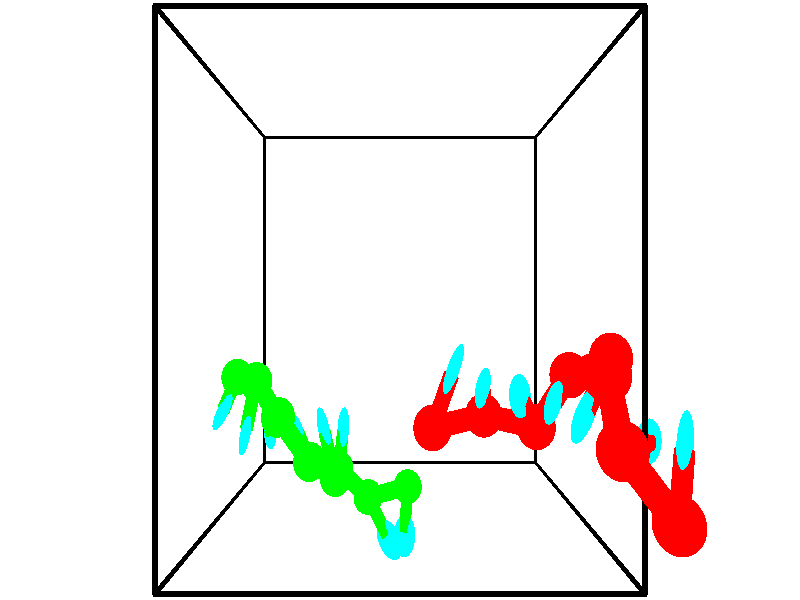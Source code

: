 // switches for output
#declare DRAW_BASES = 1; // possible values are 0, 1; only relevant for DNA ribbons
#declare DRAW_BASES_TYPE = 3; // possible values are 1, 2, 3; only relevant for DNA ribbons
#declare DRAW_FOG = 0; // set to 1 to enable fog

#include "colors.inc"

#include "transforms.inc"
background { rgb <1, 1, 1>}

#default {
   normal{
       ripples 0.25
       frequency 0.20
       turbulence 0.2
       lambda 5
   }
	finish {
		phong 0.1
		phong_size 40.
	}
}

// original window dimensions: 1024x640


// camera settings

camera {
	sky <-0, 1, 0>
	up <-0, 1, 0>
	right 1.6 * <1, 0, 0>
	location <2.5, 2.5, 11.1562>
	look_at <2.5, 2.5, 2.5>
	direction <0, 0, -8.6562>
	angle 67.0682
}


# declare cpy_camera_pos = <2.5, 2.5, 11.1562>;
# if (DRAW_FOG = 1)
fog {
	fog_type 2
	up vnormalize(cpy_camera_pos)
	color rgbt<1,1,1,0.3>
	distance 1e-5
	fog_alt 3e-3
	fog_offset 4
}
# end


// LIGHTS

# declare lum = 6;
global_settings {
	ambient_light rgb lum * <0.05, 0.05, 0.05>
	max_trace_level 15
}# declare cpy_direct_light_amount = 0.25;
light_source
{	1000 * <-1, -1, 1>,
	rgb lum * cpy_direct_light_amount
	parallel
}

light_source
{	1000 * <1, 1, -1>,
	rgb lum * cpy_direct_light_amount
	parallel
}

// strand 0

// nucleotide -1

// particle -1
sphere {
	<5.262299, 0.641332, 5.180376> 0.250000
	pigment { color rgbt <1,0,0,0> }
	no_shadow
}
cylinder {
	<5.370070, 0.993832, 5.025039>,  <5.434732, 1.205331, 4.931837>, 0.100000
	pigment { color rgbt <1,0,0,0> }
	no_shadow
}
cylinder {
	<5.370070, 0.993832, 5.025039>,  <5.262299, 0.641332, 5.180376>, 0.100000
	pigment { color rgbt <1,0,0,0> }
	no_shadow
}

// particle -1
sphere {
	<5.370070, 0.993832, 5.025039> 0.100000
	pigment { color rgbt <1,0,0,0> }
	no_shadow
}
sphere {
	0, 1
	scale<0.080000,0.200000,0.300000>
	matrix <-0.865437, 0.044689, -0.499021,
		-0.422408, 0.470536, 0.774705,
		0.269428, 0.881249, -0.388342,
		5.450898, 1.258206, 4.908536>
	pigment { color rgbt <0,1,1,0> }
	no_shadow
}
cylinder {
	<4.690800, 1.260513, 5.208219>,  <5.262299, 0.641332, 5.180376>, 0.130000
	pigment { color rgbt <1,0,0,0> }
	no_shadow
}

// nucleotide -1

// particle -1
sphere {
	<4.690800, 1.260513, 5.208219> 0.250000
	pigment { color rgbt <1,0,0,0> }
	no_shadow
}
cylinder {
	<4.961855, 1.248398, 4.914310>,  <5.124488, 1.241129, 4.737966>, 0.100000
	pigment { color rgbt <1,0,0,0> }
	no_shadow
}
cylinder {
	<4.961855, 1.248398, 4.914310>,  <4.690800, 1.260513, 5.208219>, 0.100000
	pigment { color rgbt <1,0,0,0> }
	no_shadow
}

// particle -1
sphere {
	<4.961855, 1.248398, 4.914310> 0.100000
	pigment { color rgbt <1,0,0,0> }
	no_shadow
}
sphere {
	0, 1
	scale<0.080000,0.200000,0.300000>
	matrix <-0.734764, -0.069281, -0.674776,
		-0.030468, 0.997137, -0.069202,
		0.677638, -0.030288, -0.734771,
		5.165146, 1.239311, 4.693879>
	pigment { color rgbt <0,1,1,0> }
	no_shadow
}
cylinder {
	<4.710977, 1.832026, 4.715749>,  <4.690800, 1.260513, 5.208219>, 0.130000
	pigment { color rgbt <1,0,0,0> }
	no_shadow
}

// nucleotide -1

// particle -1
sphere {
	<4.710977, 1.832026, 4.715749> 0.250000
	pigment { color rgbt <1,0,0,0> }
	no_shadow
}
cylinder {
	<4.815886, 1.494789, 4.527957>,  <4.878831, 1.292447, 4.415282>, 0.100000
	pigment { color rgbt <1,0,0,0> }
	no_shadow
}
cylinder {
	<4.815886, 1.494789, 4.527957>,  <4.710977, 1.832026, 4.715749>, 0.100000
	pigment { color rgbt <1,0,0,0> }
	no_shadow
}

// particle -1
sphere {
	<4.815886, 1.494789, 4.527957> 0.100000
	pigment { color rgbt <1,0,0,0> }
	no_shadow
}
sphere {
	0, 1
	scale<0.080000,0.200000,0.300000>
	matrix <-0.887376, -0.019543, -0.460632,
		0.379180, 0.537415, -0.753264,
		0.262272, -0.843091, -0.469479,
		4.894567, 1.241862, 4.387113>
	pigment { color rgbt <0,1,1,0> }
	no_shadow
}
cylinder {
	<5.012955, 1.924214, 3.957592>,  <4.710977, 1.832026, 4.715749>, 0.130000
	pigment { color rgbt <1,0,0,0> }
	no_shadow
}

// nucleotide -1

// particle -1
sphere {
	<5.012955, 1.924214, 3.957592> 0.250000
	pigment { color rgbt <1,0,0,0> }
	no_shadow
}
cylinder {
	<4.794039, 1.617443, 4.091635>,  <4.662689, 1.433381, 4.172060>, 0.100000
	pigment { color rgbt <1,0,0,0> }
	no_shadow
}
cylinder {
	<4.794039, 1.617443, 4.091635>,  <5.012955, 1.924214, 3.957592>, 0.100000
	pigment { color rgbt <1,0,0,0> }
	no_shadow
}

// particle -1
sphere {
	<4.794039, 1.617443, 4.091635> 0.100000
	pigment { color rgbt <1,0,0,0> }
	no_shadow
}
sphere {
	0, 1
	scale<0.080000,0.200000,0.300000>
	matrix <-0.715798, 0.221428, -0.662271,
		0.433711, -0.602323, -0.670150,
		-0.547291, -0.766927, 0.335106,
		4.629851, 1.387365, 4.192167>
	pigment { color rgbt <0,1,1,0> }
	no_shadow
}
cylinder {
	<4.698195, 1.687281, 3.319782>,  <5.012955, 1.924214, 3.957592>, 0.130000
	pigment { color rgbt <1,0,0,0> }
	no_shadow
}

// nucleotide -1

// particle -1
sphere {
	<4.698195, 1.687281, 3.319782> 0.250000
	pigment { color rgbt <1,0,0,0> }
	no_shadow
}
cylinder {
	<4.499849, 1.563347, 3.644281>,  <4.380842, 1.488987, 3.838981>, 0.100000
	pigment { color rgbt <1,0,0,0> }
	no_shadow
}
cylinder {
	<4.499849, 1.563347, 3.644281>,  <4.698195, 1.687281, 3.319782>, 0.100000
	pigment { color rgbt <1,0,0,0> }
	no_shadow
}

// particle -1
sphere {
	<4.499849, 1.563347, 3.644281> 0.100000
	pigment { color rgbt <1,0,0,0> }
	no_shadow
}
sphere {
	0, 1
	scale<0.080000,0.200000,0.300000>
	matrix <-0.868397, 0.179779, -0.462133,
		-0.002660, -0.933639, -0.358205,
		-0.495864, -0.309835, 0.811247,
		4.351090, 1.470397, 3.887655>
	pigment { color rgbt <0,1,1,0> }
	no_shadow
}
cylinder {
	<4.278857, 1.119139, 3.264372>,  <4.698195, 1.687281, 3.319782>, 0.130000
	pigment { color rgbt <1,0,0,0> }
	no_shadow
}

// nucleotide -1

// particle -1
sphere {
	<4.278857, 1.119139, 3.264372> 0.250000
	pigment { color rgbt <1,0,0,0> }
	no_shadow
}
cylinder {
	<4.104137, 1.345161, 3.544349>,  <3.999306, 1.480775, 3.712335>, 0.100000
	pigment { color rgbt <1,0,0,0> }
	no_shadow
}
cylinder {
	<4.104137, 1.345161, 3.544349>,  <4.278857, 1.119139, 3.264372>, 0.100000
	pigment { color rgbt <1,0,0,0> }
	no_shadow
}

// particle -1
sphere {
	<4.104137, 1.345161, 3.544349> 0.100000
	pigment { color rgbt <1,0,0,0> }
	no_shadow
}
sphere {
	0, 1
	scale<0.080000,0.200000,0.300000>
	matrix <-0.800198, 0.111403, -0.589298,
		-0.410962, -0.817496, 0.403497,
		-0.436799, 0.565057, 0.699941,
		3.973098, 1.514678, 3.754331>
	pigment { color rgbt <0,1,1,0> }
	no_shadow
}
cylinder {
	<3.643192, 1.185415, 2.901180>,  <4.278857, 1.119139, 3.264372>, 0.130000
	pigment { color rgbt <1,0,0,0> }
	no_shadow
}

// nucleotide -1

// particle -1
sphere {
	<3.643192, 1.185415, 2.901180> 0.250000
	pigment { color rgbt <1,0,0,0> }
	no_shadow
}
cylinder {
	<3.591930, 1.401741, 3.233708>,  <3.561174, 1.531537, 3.433225>, 0.100000
	pigment { color rgbt <1,0,0,0> }
	no_shadow
}
cylinder {
	<3.591930, 1.401741, 3.233708>,  <3.643192, 1.185415, 2.901180>, 0.100000
	pigment { color rgbt <1,0,0,0> }
	no_shadow
}

// particle -1
sphere {
	<3.591930, 1.401741, 3.233708> 0.100000
	pigment { color rgbt <1,0,0,0> }
	no_shadow
}
sphere {
	0, 1
	scale<0.080000,0.200000,0.300000>
	matrix <-0.906986, 0.275176, -0.318833,
		-0.401189, -0.794856, 0.455248,
		-0.128153, 0.540816, 0.831321,
		3.553485, 1.563986, 3.483105>
	pigment { color rgbt <0,1,1,0> }
	no_shadow
}
cylinder {
	<2.923563, 1.113733, 3.299765>,  <3.643192, 1.185415, 2.901180>, 0.130000
	pigment { color rgbt <1,0,0,0> }
	no_shadow
}

// nucleotide -1

// particle -1
sphere {
	<2.923563, 1.113733, 3.299765> 0.250000
	pigment { color rgbt <1,0,0,0> }
	no_shadow
}
cylinder {
	<3.071554, 1.479671, 3.364476>,  <3.160349, 1.699235, 3.403303>, 0.100000
	pigment { color rgbt <1,0,0,0> }
	no_shadow
}
cylinder {
	<3.071554, 1.479671, 3.364476>,  <2.923563, 1.113733, 3.299765>, 0.100000
	pigment { color rgbt <1,0,0,0> }
	no_shadow
}

// particle -1
sphere {
	<3.071554, 1.479671, 3.364476> 0.100000
	pigment { color rgbt <1,0,0,0> }
	no_shadow
}
sphere {
	0, 1
	scale<0.080000,0.200000,0.300000>
	matrix <-0.911619, 0.391059, -0.126586,
		-0.179071, -0.100645, 0.978675,
		0.369979, 0.914846, 0.161778,
		3.182548, 1.754125, 3.413009>
	pigment { color rgbt <0,1,1,0> }
	no_shadow
}
// strand 1

// nucleotide -1

// particle -1
sphere {
	<-0.188546, 1.439032, 1.191288> 0.250000
	pigment { color rgbt <0,1,0,0> }
	no_shadow
}
cylinder {
	<-0.228426, 1.217606, 1.522015>,  <-0.252354, 1.084750, 1.720451>, 0.100000
	pigment { color rgbt <0,1,0,0> }
	no_shadow
}
cylinder {
	<-0.228426, 1.217606, 1.522015>,  <-0.188546, 1.439032, 1.191288>, 0.100000
	pigment { color rgbt <0,1,0,0> }
	no_shadow
}

// particle -1
sphere {
	<-0.228426, 1.217606, 1.522015> 0.100000
	pigment { color rgbt <0,1,0,0> }
	no_shadow
}
sphere {
	0, 1
	scale<0.080000,0.200000,0.300000>
	matrix <0.776802, -0.562581, -0.282987,
		0.621803, 0.614059, 0.486100,
		-0.099700, -0.553565, 0.826817,
		-0.258336, 1.051536, 1.770060>
	pigment { color rgbt <0,1,1,0> }
	no_shadow
}
cylinder {
	<0.258130, 1.444722, 1.755149>,  <-0.188546, 1.439032, 1.191288>, 0.130000
	pigment { color rgbt <0,1,0,0> }
	no_shadow
}

// nucleotide -1

// particle -1
sphere {
	<0.258130, 1.444722, 1.755149> 0.250000
	pigment { color rgbt <0,1,0,0> }
	no_shadow
}
cylinder {
	<0.159273, 1.057770, 1.732889>,  <0.099959, 0.825599, 1.719534>, 0.100000
	pigment { color rgbt <0,1,0,0> }
	no_shadow
}
cylinder {
	<0.159273, 1.057770, 1.732889>,  <0.258130, 1.444722, 1.755149>, 0.100000
	pigment { color rgbt <0,1,0,0> }
	no_shadow
}

// particle -1
sphere {
	<0.159273, 1.057770, 1.732889> 0.100000
	pigment { color rgbt <0,1,0,0> }
	no_shadow
}
sphere {
	0, 1
	scale<0.080000,0.200000,0.300000>
	matrix <0.952281, -0.231866, -0.198494,
		0.179116, -0.102049, 0.978521,
		-0.247142, -0.967380, -0.055648,
		0.085131, 0.767556, 1.716195>
	pigment { color rgbt <0,1,1,0> }
	no_shadow
}
cylinder {
	<0.680135, 1.040220, 2.147535>,  <0.258130, 1.444722, 1.755149>, 0.130000
	pigment { color rgbt <0,1,0,0> }
	no_shadow
}

// nucleotide -1

// particle -1
sphere {
	<0.680135, 1.040220, 2.147535> 0.250000
	pigment { color rgbt <0,1,0,0> }
	no_shadow
}
cylinder {
	<0.541821, 0.866058, 1.815064>,  <0.458832, 0.761561, 1.615582>, 0.100000
	pigment { color rgbt <0,1,0,0> }
	no_shadow
}
cylinder {
	<0.541821, 0.866058, 1.815064>,  <0.680135, 1.040220, 2.147535>, 0.100000
	pigment { color rgbt <0,1,0,0> }
	no_shadow
}

// particle -1
sphere {
	<0.541821, 0.866058, 1.815064> 0.100000
	pigment { color rgbt <0,1,0,0> }
	no_shadow
}
sphere {
	0, 1
	scale<0.080000,0.200000,0.300000>
	matrix <0.903518, 0.084485, -0.420140,
		0.253153, -0.896261, 0.364183,
		-0.345787, -0.435406, -0.831176,
		0.438084, 0.735437, 1.565712>
	pigment { color rgbt <0,1,1,0> }
	no_shadow
}
cylinder {
	<1.116319, 0.434949, 1.914405>,  <0.680135, 1.040220, 2.147535>, 0.130000
	pigment { color rgbt <0,1,0,0> }
	no_shadow
}

// nucleotide -1

// particle -1
sphere {
	<1.116319, 0.434949, 1.914405> 0.250000
	pigment { color rgbt <0,1,0,0> }
	no_shadow
}
cylinder {
	<0.957434, 0.592686, 1.582932>,  <0.862102, 0.687328, 1.384048>, 0.100000
	pigment { color rgbt <0,1,0,0> }
	no_shadow
}
cylinder {
	<0.957434, 0.592686, 1.582932>,  <1.116319, 0.434949, 1.914405>, 0.100000
	pigment { color rgbt <0,1,0,0> }
	no_shadow
}

// particle -1
sphere {
	<0.957434, 0.592686, 1.582932> 0.100000
	pigment { color rgbt <0,1,0,0> }
	no_shadow
}
sphere {
	0, 1
	scale<0.080000,0.200000,0.300000>
	matrix <0.917644, 0.182757, -0.352888,
		0.012289, -0.900608, -0.434460,
		-0.397214, 0.394342, -0.828683,
		0.838270, 0.710988, 1.334327>
	pigment { color rgbt <0,1,1,0> }
	no_shadow
}
cylinder {
	<1.459808, 0.112268, 1.424319>,  <1.116319, 0.434949, 1.914405>, 0.130000
	pigment { color rgbt <0,1,0,0> }
	no_shadow
}

// nucleotide -1

// particle -1
sphere {
	<1.459808, 0.112268, 1.424319> 0.250000
	pigment { color rgbt <0,1,0,0> }
	no_shadow
}
cylinder {
	<1.333523, 0.467388, 1.290373>,  <1.257752, 0.680460, 1.210005>, 0.100000
	pigment { color rgbt <0,1,0,0> }
	no_shadow
}
cylinder {
	<1.333523, 0.467388, 1.290373>,  <1.459808, 0.112268, 1.424319>, 0.100000
	pigment { color rgbt <0,1,0,0> }
	no_shadow
}

// particle -1
sphere {
	<1.333523, 0.467388, 1.290373> 0.100000
	pigment { color rgbt <0,1,0,0> }
	no_shadow
}
sphere {
	0, 1
	scale<0.080000,0.200000,0.300000>
	matrix <0.898675, 0.166527, -0.405773,
		-0.304481, -0.429043, -0.850420,
		-0.315712, 0.887801, -0.334866,
		1.238809, 0.733728, 1.189913>
	pigment { color rgbt <0,1,1,0> }
	no_shadow
}
cylinder {
	<1.442851, 0.075347, 0.722496>,  <1.459808, 0.112268, 1.424319>, 0.130000
	pigment { color rgbt <0,1,0,0> }
	no_shadow
}

// nucleotide -1

// particle -1
sphere {
	<1.442851, 0.075347, 0.722496> 0.250000
	pigment { color rgbt <0,1,0,0> }
	no_shadow
}
cylinder {
	<1.502281, 0.440189, 0.875331>,  <1.537939, 0.659095, 0.967032>, 0.100000
	pigment { color rgbt <0,1,0,0> }
	no_shadow
}
cylinder {
	<1.502281, 0.440189, 0.875331>,  <1.442851, 0.075347, 0.722496>, 0.100000
	pigment { color rgbt <0,1,0,0> }
	no_shadow
}

// particle -1
sphere {
	<1.502281, 0.440189, 0.875331> 0.100000
	pigment { color rgbt <0,1,0,0> }
	no_shadow
}
sphere {
	0, 1
	scale<0.080000,0.200000,0.300000>
	matrix <0.933550, -0.001915, -0.358443,
		-0.326206, 0.409953, -0.851780,
		0.148575, 0.912105, 0.382087,
		1.546854, 0.713821, 0.989957>
	pigment { color rgbt <0,1,1,0> }
	no_shadow
}
cylinder {
	<1.943423, -0.351688, 0.668034>,  <1.442851, 0.075347, 0.722496>, 0.130000
	pigment { color rgbt <0,1,0,0> }
	no_shadow
}

// nucleotide -1

// particle -1
sphere {
	<1.943423, -0.351688, 0.668034> 0.250000
	pigment { color rgbt <0,1,0,0> }
	no_shadow
}
cylinder {
	<2.156691, -0.658192, 0.811466>,  <2.284651, -0.842094, 0.897525>, 0.100000
	pigment { color rgbt <0,1,0,0> }
	no_shadow
}
cylinder {
	<2.156691, -0.658192, 0.811466>,  <1.943423, -0.351688, 0.668034>, 0.100000
	pigment { color rgbt <0,1,0,0> }
	no_shadow
}

// particle -1
sphere {
	<2.156691, -0.658192, 0.811466> 0.100000
	pigment { color rgbt <0,1,0,0> }
	no_shadow
}
sphere {
	0, 1
	scale<0.080000,0.200000,0.300000>
	matrix <0.441480, -0.109562, -0.890557,
		0.721683, 0.633123, 0.279873,
		0.533169, -0.766258, 0.358580,
		2.316641, -0.888069, 0.919040>
	pigment { color rgbt <0,1,1,0> }
	no_shadow
}
cylinder {
	<2.633488, -0.248477, 0.492145>,  <1.943423, -0.351688, 0.668034>, 0.130000
	pigment { color rgbt <0,1,0,0> }
	no_shadow
}

// nucleotide -1

// particle -1
sphere {
	<2.633488, -0.248477, 0.492145> 0.250000
	pigment { color rgbt <0,1,0,0> }
	no_shadow
}
cylinder {
	<2.602066, -0.642647, 0.552498>,  <2.583213, -0.879149, 0.588710>, 0.100000
	pigment { color rgbt <0,1,0,0> }
	no_shadow
}
cylinder {
	<2.602066, -0.642647, 0.552498>,  <2.633488, -0.248477, 0.492145>, 0.100000
	pigment { color rgbt <0,1,0,0> }
	no_shadow
}

// particle -1
sphere {
	<2.602066, -0.642647, 0.552498> 0.100000
	pigment { color rgbt <0,1,0,0> }
	no_shadow
}
sphere {
	0, 1
	scale<0.080000,0.200000,0.300000>
	matrix <0.377619, -0.169485, -0.910318,
		0.922623, -0.014533, 0.385430,
		-0.078554, -0.985426, 0.150883,
		2.578500, -0.938275, 0.597763>
	pigment { color rgbt <0,1,1,0> }
	no_shadow
}
// box output
cylinder {
	<0.000000, 0.000000, 0.000000>,  <5.000000, 0.000000, 0.000000>, 0.025000
	pigment { color rgbt <0,0,0,0> }
	no_shadow
}
cylinder {
	<0.000000, 0.000000, 0.000000>,  <0.000000, 5.000000, 0.000000>, 0.025000
	pigment { color rgbt <0,0,0,0> }
	no_shadow
}
cylinder {
	<0.000000, 0.000000, 0.000000>,  <0.000000, 0.000000, 5.000000>, 0.025000
	pigment { color rgbt <0,0,0,0> }
	no_shadow
}
cylinder {
	<5.000000, 5.000000, 5.000000>,  <0.000000, 5.000000, 5.000000>, 0.025000
	pigment { color rgbt <0,0,0,0> }
	no_shadow
}
cylinder {
	<5.000000, 5.000000, 5.000000>,  <5.000000, 0.000000, 5.000000>, 0.025000
	pigment { color rgbt <0,0,0,0> }
	no_shadow
}
cylinder {
	<5.000000, 5.000000, 5.000000>,  <5.000000, 5.000000, 0.000000>, 0.025000
	pigment { color rgbt <0,0,0,0> }
	no_shadow
}
cylinder {
	<0.000000, 0.000000, 5.000000>,  <0.000000, 5.000000, 5.000000>, 0.025000
	pigment { color rgbt <0,0,0,0> }
	no_shadow
}
cylinder {
	<0.000000, 0.000000, 5.000000>,  <5.000000, 0.000000, 5.000000>, 0.025000
	pigment { color rgbt <0,0,0,0> }
	no_shadow
}
cylinder {
	<5.000000, 5.000000, 0.000000>,  <0.000000, 5.000000, 0.000000>, 0.025000
	pigment { color rgbt <0,0,0,0> }
	no_shadow
}
cylinder {
	<5.000000, 5.000000, 0.000000>,  <5.000000, 0.000000, 0.000000>, 0.025000
	pigment { color rgbt <0,0,0,0> }
	no_shadow
}
cylinder {
	<5.000000, 0.000000, 5.000000>,  <5.000000, 0.000000, 0.000000>, 0.025000
	pigment { color rgbt <0,0,0,0> }
	no_shadow
}
cylinder {
	<0.000000, 5.000000, 0.000000>,  <0.000000, 5.000000, 5.000000>, 0.025000
	pigment { color rgbt <0,0,0,0> }
	no_shadow
}
// end of box output
